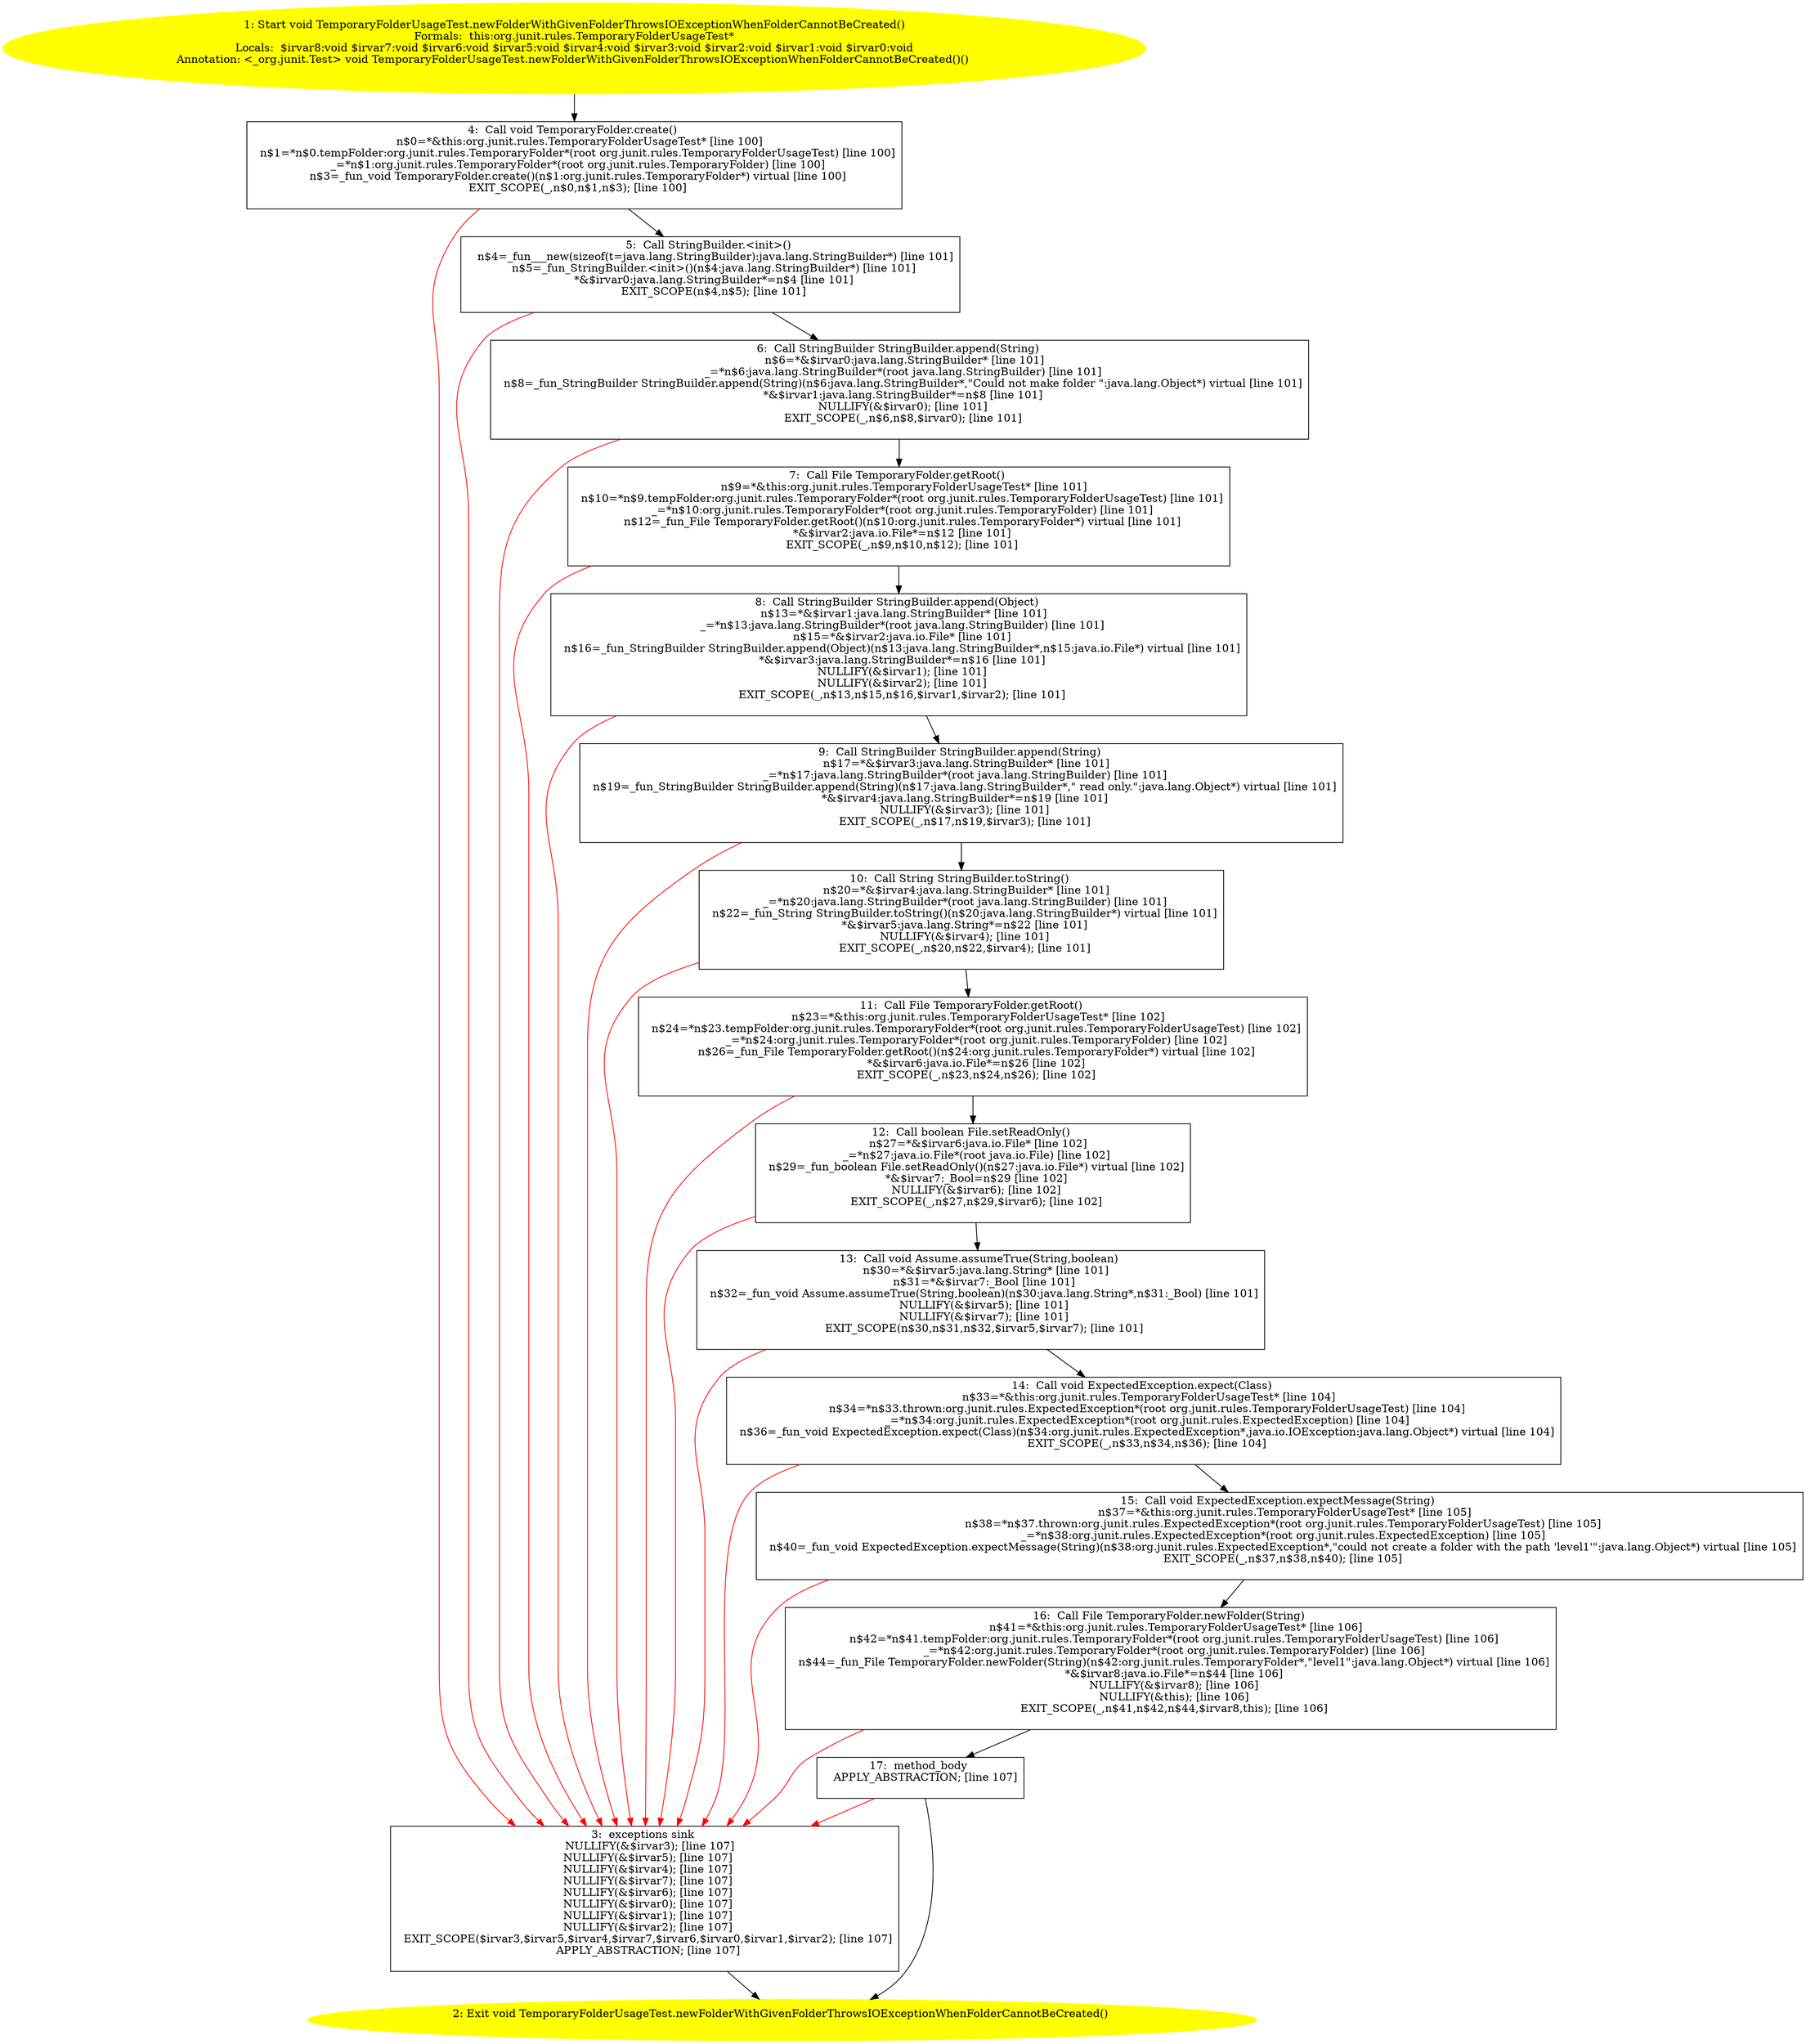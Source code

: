 /* @generated */
digraph cfg {
"org.junit.rules.TemporaryFolderUsageTest.newFolderWithGivenFolderThrowsIOExceptionWhenFolderCannotBe.95a41161563fe441e1b203ff379c1906_1" [label="1: Start void TemporaryFolderUsageTest.newFolderWithGivenFolderThrowsIOExceptionWhenFolderCannotBeCreated()\nFormals:  this:org.junit.rules.TemporaryFolderUsageTest*\nLocals:  $irvar8:void $irvar7:void $irvar6:void $irvar5:void $irvar4:void $irvar3:void $irvar2:void $irvar1:void $irvar0:void\nAnnotation: <_org.junit.Test> void TemporaryFolderUsageTest.newFolderWithGivenFolderThrowsIOExceptionWhenFolderCannotBeCreated()() \n  " color=yellow style=filled]
	

	 "org.junit.rules.TemporaryFolderUsageTest.newFolderWithGivenFolderThrowsIOExceptionWhenFolderCannotBe.95a41161563fe441e1b203ff379c1906_1" -> "org.junit.rules.TemporaryFolderUsageTest.newFolderWithGivenFolderThrowsIOExceptionWhenFolderCannotBe.95a41161563fe441e1b203ff379c1906_4" ;
"org.junit.rules.TemporaryFolderUsageTest.newFolderWithGivenFolderThrowsIOExceptionWhenFolderCannotBe.95a41161563fe441e1b203ff379c1906_2" [label="2: Exit void TemporaryFolderUsageTest.newFolderWithGivenFolderThrowsIOExceptionWhenFolderCannotBeCreated() \n  " color=yellow style=filled]
	

"org.junit.rules.TemporaryFolderUsageTest.newFolderWithGivenFolderThrowsIOExceptionWhenFolderCannotBe.95a41161563fe441e1b203ff379c1906_3" [label="3:  exceptions sink \n   NULLIFY(&$irvar3); [line 107]\n  NULLIFY(&$irvar5); [line 107]\n  NULLIFY(&$irvar4); [line 107]\n  NULLIFY(&$irvar7); [line 107]\n  NULLIFY(&$irvar6); [line 107]\n  NULLIFY(&$irvar0); [line 107]\n  NULLIFY(&$irvar1); [line 107]\n  NULLIFY(&$irvar2); [line 107]\n  EXIT_SCOPE($irvar3,$irvar5,$irvar4,$irvar7,$irvar6,$irvar0,$irvar1,$irvar2); [line 107]\n  APPLY_ABSTRACTION; [line 107]\n " shape="box"]
	

	 "org.junit.rules.TemporaryFolderUsageTest.newFolderWithGivenFolderThrowsIOExceptionWhenFolderCannotBe.95a41161563fe441e1b203ff379c1906_3" -> "org.junit.rules.TemporaryFolderUsageTest.newFolderWithGivenFolderThrowsIOExceptionWhenFolderCannotBe.95a41161563fe441e1b203ff379c1906_2" ;
"org.junit.rules.TemporaryFolderUsageTest.newFolderWithGivenFolderThrowsIOExceptionWhenFolderCannotBe.95a41161563fe441e1b203ff379c1906_4" [label="4:  Call void TemporaryFolder.create() \n   n$0=*&this:org.junit.rules.TemporaryFolderUsageTest* [line 100]\n  n$1=*n$0.tempFolder:org.junit.rules.TemporaryFolder*(root org.junit.rules.TemporaryFolderUsageTest) [line 100]\n  _=*n$1:org.junit.rules.TemporaryFolder*(root org.junit.rules.TemporaryFolder) [line 100]\n  n$3=_fun_void TemporaryFolder.create()(n$1:org.junit.rules.TemporaryFolder*) virtual [line 100]\n  EXIT_SCOPE(_,n$0,n$1,n$3); [line 100]\n " shape="box"]
	

	 "org.junit.rules.TemporaryFolderUsageTest.newFolderWithGivenFolderThrowsIOExceptionWhenFolderCannotBe.95a41161563fe441e1b203ff379c1906_4" -> "org.junit.rules.TemporaryFolderUsageTest.newFolderWithGivenFolderThrowsIOExceptionWhenFolderCannotBe.95a41161563fe441e1b203ff379c1906_5" ;
	 "org.junit.rules.TemporaryFolderUsageTest.newFolderWithGivenFolderThrowsIOExceptionWhenFolderCannotBe.95a41161563fe441e1b203ff379c1906_4" -> "org.junit.rules.TemporaryFolderUsageTest.newFolderWithGivenFolderThrowsIOExceptionWhenFolderCannotBe.95a41161563fe441e1b203ff379c1906_3" [color="red" ];
"org.junit.rules.TemporaryFolderUsageTest.newFolderWithGivenFolderThrowsIOExceptionWhenFolderCannotBe.95a41161563fe441e1b203ff379c1906_5" [label="5:  Call StringBuilder.<init>() \n   n$4=_fun___new(sizeof(t=java.lang.StringBuilder):java.lang.StringBuilder*) [line 101]\n  n$5=_fun_StringBuilder.<init>()(n$4:java.lang.StringBuilder*) [line 101]\n  *&$irvar0:java.lang.StringBuilder*=n$4 [line 101]\n  EXIT_SCOPE(n$4,n$5); [line 101]\n " shape="box"]
	

	 "org.junit.rules.TemporaryFolderUsageTest.newFolderWithGivenFolderThrowsIOExceptionWhenFolderCannotBe.95a41161563fe441e1b203ff379c1906_5" -> "org.junit.rules.TemporaryFolderUsageTest.newFolderWithGivenFolderThrowsIOExceptionWhenFolderCannotBe.95a41161563fe441e1b203ff379c1906_6" ;
	 "org.junit.rules.TemporaryFolderUsageTest.newFolderWithGivenFolderThrowsIOExceptionWhenFolderCannotBe.95a41161563fe441e1b203ff379c1906_5" -> "org.junit.rules.TemporaryFolderUsageTest.newFolderWithGivenFolderThrowsIOExceptionWhenFolderCannotBe.95a41161563fe441e1b203ff379c1906_3" [color="red" ];
"org.junit.rules.TemporaryFolderUsageTest.newFolderWithGivenFolderThrowsIOExceptionWhenFolderCannotBe.95a41161563fe441e1b203ff379c1906_6" [label="6:  Call StringBuilder StringBuilder.append(String) \n   n$6=*&$irvar0:java.lang.StringBuilder* [line 101]\n  _=*n$6:java.lang.StringBuilder*(root java.lang.StringBuilder) [line 101]\n  n$8=_fun_StringBuilder StringBuilder.append(String)(n$6:java.lang.StringBuilder*,\"Could not make folder \":java.lang.Object*) virtual [line 101]\n  *&$irvar1:java.lang.StringBuilder*=n$8 [line 101]\n  NULLIFY(&$irvar0); [line 101]\n  EXIT_SCOPE(_,n$6,n$8,$irvar0); [line 101]\n " shape="box"]
	

	 "org.junit.rules.TemporaryFolderUsageTest.newFolderWithGivenFolderThrowsIOExceptionWhenFolderCannotBe.95a41161563fe441e1b203ff379c1906_6" -> "org.junit.rules.TemporaryFolderUsageTest.newFolderWithGivenFolderThrowsIOExceptionWhenFolderCannotBe.95a41161563fe441e1b203ff379c1906_7" ;
	 "org.junit.rules.TemporaryFolderUsageTest.newFolderWithGivenFolderThrowsIOExceptionWhenFolderCannotBe.95a41161563fe441e1b203ff379c1906_6" -> "org.junit.rules.TemporaryFolderUsageTest.newFolderWithGivenFolderThrowsIOExceptionWhenFolderCannotBe.95a41161563fe441e1b203ff379c1906_3" [color="red" ];
"org.junit.rules.TemporaryFolderUsageTest.newFolderWithGivenFolderThrowsIOExceptionWhenFolderCannotBe.95a41161563fe441e1b203ff379c1906_7" [label="7:  Call File TemporaryFolder.getRoot() \n   n$9=*&this:org.junit.rules.TemporaryFolderUsageTest* [line 101]\n  n$10=*n$9.tempFolder:org.junit.rules.TemporaryFolder*(root org.junit.rules.TemporaryFolderUsageTest) [line 101]\n  _=*n$10:org.junit.rules.TemporaryFolder*(root org.junit.rules.TemporaryFolder) [line 101]\n  n$12=_fun_File TemporaryFolder.getRoot()(n$10:org.junit.rules.TemporaryFolder*) virtual [line 101]\n  *&$irvar2:java.io.File*=n$12 [line 101]\n  EXIT_SCOPE(_,n$9,n$10,n$12); [line 101]\n " shape="box"]
	

	 "org.junit.rules.TemporaryFolderUsageTest.newFolderWithGivenFolderThrowsIOExceptionWhenFolderCannotBe.95a41161563fe441e1b203ff379c1906_7" -> "org.junit.rules.TemporaryFolderUsageTest.newFolderWithGivenFolderThrowsIOExceptionWhenFolderCannotBe.95a41161563fe441e1b203ff379c1906_8" ;
	 "org.junit.rules.TemporaryFolderUsageTest.newFolderWithGivenFolderThrowsIOExceptionWhenFolderCannotBe.95a41161563fe441e1b203ff379c1906_7" -> "org.junit.rules.TemporaryFolderUsageTest.newFolderWithGivenFolderThrowsIOExceptionWhenFolderCannotBe.95a41161563fe441e1b203ff379c1906_3" [color="red" ];
"org.junit.rules.TemporaryFolderUsageTest.newFolderWithGivenFolderThrowsIOExceptionWhenFolderCannotBe.95a41161563fe441e1b203ff379c1906_8" [label="8:  Call StringBuilder StringBuilder.append(Object) \n   n$13=*&$irvar1:java.lang.StringBuilder* [line 101]\n  _=*n$13:java.lang.StringBuilder*(root java.lang.StringBuilder) [line 101]\n  n$15=*&$irvar2:java.io.File* [line 101]\n  n$16=_fun_StringBuilder StringBuilder.append(Object)(n$13:java.lang.StringBuilder*,n$15:java.io.File*) virtual [line 101]\n  *&$irvar3:java.lang.StringBuilder*=n$16 [line 101]\n  NULLIFY(&$irvar1); [line 101]\n  NULLIFY(&$irvar2); [line 101]\n  EXIT_SCOPE(_,n$13,n$15,n$16,$irvar1,$irvar2); [line 101]\n " shape="box"]
	

	 "org.junit.rules.TemporaryFolderUsageTest.newFolderWithGivenFolderThrowsIOExceptionWhenFolderCannotBe.95a41161563fe441e1b203ff379c1906_8" -> "org.junit.rules.TemporaryFolderUsageTest.newFolderWithGivenFolderThrowsIOExceptionWhenFolderCannotBe.95a41161563fe441e1b203ff379c1906_9" ;
	 "org.junit.rules.TemporaryFolderUsageTest.newFolderWithGivenFolderThrowsIOExceptionWhenFolderCannotBe.95a41161563fe441e1b203ff379c1906_8" -> "org.junit.rules.TemporaryFolderUsageTest.newFolderWithGivenFolderThrowsIOExceptionWhenFolderCannotBe.95a41161563fe441e1b203ff379c1906_3" [color="red" ];
"org.junit.rules.TemporaryFolderUsageTest.newFolderWithGivenFolderThrowsIOExceptionWhenFolderCannotBe.95a41161563fe441e1b203ff379c1906_9" [label="9:  Call StringBuilder StringBuilder.append(String) \n   n$17=*&$irvar3:java.lang.StringBuilder* [line 101]\n  _=*n$17:java.lang.StringBuilder*(root java.lang.StringBuilder) [line 101]\n  n$19=_fun_StringBuilder StringBuilder.append(String)(n$17:java.lang.StringBuilder*,\" read only.\":java.lang.Object*) virtual [line 101]\n  *&$irvar4:java.lang.StringBuilder*=n$19 [line 101]\n  NULLIFY(&$irvar3); [line 101]\n  EXIT_SCOPE(_,n$17,n$19,$irvar3); [line 101]\n " shape="box"]
	

	 "org.junit.rules.TemporaryFolderUsageTest.newFolderWithGivenFolderThrowsIOExceptionWhenFolderCannotBe.95a41161563fe441e1b203ff379c1906_9" -> "org.junit.rules.TemporaryFolderUsageTest.newFolderWithGivenFolderThrowsIOExceptionWhenFolderCannotBe.95a41161563fe441e1b203ff379c1906_10" ;
	 "org.junit.rules.TemporaryFolderUsageTest.newFolderWithGivenFolderThrowsIOExceptionWhenFolderCannotBe.95a41161563fe441e1b203ff379c1906_9" -> "org.junit.rules.TemporaryFolderUsageTest.newFolderWithGivenFolderThrowsIOExceptionWhenFolderCannotBe.95a41161563fe441e1b203ff379c1906_3" [color="red" ];
"org.junit.rules.TemporaryFolderUsageTest.newFolderWithGivenFolderThrowsIOExceptionWhenFolderCannotBe.95a41161563fe441e1b203ff379c1906_10" [label="10:  Call String StringBuilder.toString() \n   n$20=*&$irvar4:java.lang.StringBuilder* [line 101]\n  _=*n$20:java.lang.StringBuilder*(root java.lang.StringBuilder) [line 101]\n  n$22=_fun_String StringBuilder.toString()(n$20:java.lang.StringBuilder*) virtual [line 101]\n  *&$irvar5:java.lang.String*=n$22 [line 101]\n  NULLIFY(&$irvar4); [line 101]\n  EXIT_SCOPE(_,n$20,n$22,$irvar4); [line 101]\n " shape="box"]
	

	 "org.junit.rules.TemporaryFolderUsageTest.newFolderWithGivenFolderThrowsIOExceptionWhenFolderCannotBe.95a41161563fe441e1b203ff379c1906_10" -> "org.junit.rules.TemporaryFolderUsageTest.newFolderWithGivenFolderThrowsIOExceptionWhenFolderCannotBe.95a41161563fe441e1b203ff379c1906_11" ;
	 "org.junit.rules.TemporaryFolderUsageTest.newFolderWithGivenFolderThrowsIOExceptionWhenFolderCannotBe.95a41161563fe441e1b203ff379c1906_10" -> "org.junit.rules.TemporaryFolderUsageTest.newFolderWithGivenFolderThrowsIOExceptionWhenFolderCannotBe.95a41161563fe441e1b203ff379c1906_3" [color="red" ];
"org.junit.rules.TemporaryFolderUsageTest.newFolderWithGivenFolderThrowsIOExceptionWhenFolderCannotBe.95a41161563fe441e1b203ff379c1906_11" [label="11:  Call File TemporaryFolder.getRoot() \n   n$23=*&this:org.junit.rules.TemporaryFolderUsageTest* [line 102]\n  n$24=*n$23.tempFolder:org.junit.rules.TemporaryFolder*(root org.junit.rules.TemporaryFolderUsageTest) [line 102]\n  _=*n$24:org.junit.rules.TemporaryFolder*(root org.junit.rules.TemporaryFolder) [line 102]\n  n$26=_fun_File TemporaryFolder.getRoot()(n$24:org.junit.rules.TemporaryFolder*) virtual [line 102]\n  *&$irvar6:java.io.File*=n$26 [line 102]\n  EXIT_SCOPE(_,n$23,n$24,n$26); [line 102]\n " shape="box"]
	

	 "org.junit.rules.TemporaryFolderUsageTest.newFolderWithGivenFolderThrowsIOExceptionWhenFolderCannotBe.95a41161563fe441e1b203ff379c1906_11" -> "org.junit.rules.TemporaryFolderUsageTest.newFolderWithGivenFolderThrowsIOExceptionWhenFolderCannotBe.95a41161563fe441e1b203ff379c1906_12" ;
	 "org.junit.rules.TemporaryFolderUsageTest.newFolderWithGivenFolderThrowsIOExceptionWhenFolderCannotBe.95a41161563fe441e1b203ff379c1906_11" -> "org.junit.rules.TemporaryFolderUsageTest.newFolderWithGivenFolderThrowsIOExceptionWhenFolderCannotBe.95a41161563fe441e1b203ff379c1906_3" [color="red" ];
"org.junit.rules.TemporaryFolderUsageTest.newFolderWithGivenFolderThrowsIOExceptionWhenFolderCannotBe.95a41161563fe441e1b203ff379c1906_12" [label="12:  Call boolean File.setReadOnly() \n   n$27=*&$irvar6:java.io.File* [line 102]\n  _=*n$27:java.io.File*(root java.io.File) [line 102]\n  n$29=_fun_boolean File.setReadOnly()(n$27:java.io.File*) virtual [line 102]\n  *&$irvar7:_Bool=n$29 [line 102]\n  NULLIFY(&$irvar6); [line 102]\n  EXIT_SCOPE(_,n$27,n$29,$irvar6); [line 102]\n " shape="box"]
	

	 "org.junit.rules.TemporaryFolderUsageTest.newFolderWithGivenFolderThrowsIOExceptionWhenFolderCannotBe.95a41161563fe441e1b203ff379c1906_12" -> "org.junit.rules.TemporaryFolderUsageTest.newFolderWithGivenFolderThrowsIOExceptionWhenFolderCannotBe.95a41161563fe441e1b203ff379c1906_13" ;
	 "org.junit.rules.TemporaryFolderUsageTest.newFolderWithGivenFolderThrowsIOExceptionWhenFolderCannotBe.95a41161563fe441e1b203ff379c1906_12" -> "org.junit.rules.TemporaryFolderUsageTest.newFolderWithGivenFolderThrowsIOExceptionWhenFolderCannotBe.95a41161563fe441e1b203ff379c1906_3" [color="red" ];
"org.junit.rules.TemporaryFolderUsageTest.newFolderWithGivenFolderThrowsIOExceptionWhenFolderCannotBe.95a41161563fe441e1b203ff379c1906_13" [label="13:  Call void Assume.assumeTrue(String,boolean) \n   n$30=*&$irvar5:java.lang.String* [line 101]\n  n$31=*&$irvar7:_Bool [line 101]\n  n$32=_fun_void Assume.assumeTrue(String,boolean)(n$30:java.lang.String*,n$31:_Bool) [line 101]\n  NULLIFY(&$irvar5); [line 101]\n  NULLIFY(&$irvar7); [line 101]\n  EXIT_SCOPE(n$30,n$31,n$32,$irvar5,$irvar7); [line 101]\n " shape="box"]
	

	 "org.junit.rules.TemporaryFolderUsageTest.newFolderWithGivenFolderThrowsIOExceptionWhenFolderCannotBe.95a41161563fe441e1b203ff379c1906_13" -> "org.junit.rules.TemporaryFolderUsageTest.newFolderWithGivenFolderThrowsIOExceptionWhenFolderCannotBe.95a41161563fe441e1b203ff379c1906_14" ;
	 "org.junit.rules.TemporaryFolderUsageTest.newFolderWithGivenFolderThrowsIOExceptionWhenFolderCannotBe.95a41161563fe441e1b203ff379c1906_13" -> "org.junit.rules.TemporaryFolderUsageTest.newFolderWithGivenFolderThrowsIOExceptionWhenFolderCannotBe.95a41161563fe441e1b203ff379c1906_3" [color="red" ];
"org.junit.rules.TemporaryFolderUsageTest.newFolderWithGivenFolderThrowsIOExceptionWhenFolderCannotBe.95a41161563fe441e1b203ff379c1906_14" [label="14:  Call void ExpectedException.expect(Class) \n   n$33=*&this:org.junit.rules.TemporaryFolderUsageTest* [line 104]\n  n$34=*n$33.thrown:org.junit.rules.ExpectedException*(root org.junit.rules.TemporaryFolderUsageTest) [line 104]\n  _=*n$34:org.junit.rules.ExpectedException*(root org.junit.rules.ExpectedException) [line 104]\n  n$36=_fun_void ExpectedException.expect(Class)(n$34:org.junit.rules.ExpectedException*,java.io.IOException:java.lang.Object*) virtual [line 104]\n  EXIT_SCOPE(_,n$33,n$34,n$36); [line 104]\n " shape="box"]
	

	 "org.junit.rules.TemporaryFolderUsageTest.newFolderWithGivenFolderThrowsIOExceptionWhenFolderCannotBe.95a41161563fe441e1b203ff379c1906_14" -> "org.junit.rules.TemporaryFolderUsageTest.newFolderWithGivenFolderThrowsIOExceptionWhenFolderCannotBe.95a41161563fe441e1b203ff379c1906_15" ;
	 "org.junit.rules.TemporaryFolderUsageTest.newFolderWithGivenFolderThrowsIOExceptionWhenFolderCannotBe.95a41161563fe441e1b203ff379c1906_14" -> "org.junit.rules.TemporaryFolderUsageTest.newFolderWithGivenFolderThrowsIOExceptionWhenFolderCannotBe.95a41161563fe441e1b203ff379c1906_3" [color="red" ];
"org.junit.rules.TemporaryFolderUsageTest.newFolderWithGivenFolderThrowsIOExceptionWhenFolderCannotBe.95a41161563fe441e1b203ff379c1906_15" [label="15:  Call void ExpectedException.expectMessage(String) \n   n$37=*&this:org.junit.rules.TemporaryFolderUsageTest* [line 105]\n  n$38=*n$37.thrown:org.junit.rules.ExpectedException*(root org.junit.rules.TemporaryFolderUsageTest) [line 105]\n  _=*n$38:org.junit.rules.ExpectedException*(root org.junit.rules.ExpectedException) [line 105]\n  n$40=_fun_void ExpectedException.expectMessage(String)(n$38:org.junit.rules.ExpectedException*,\"could not create a folder with the path 'level1'\":java.lang.Object*) virtual [line 105]\n  EXIT_SCOPE(_,n$37,n$38,n$40); [line 105]\n " shape="box"]
	

	 "org.junit.rules.TemporaryFolderUsageTest.newFolderWithGivenFolderThrowsIOExceptionWhenFolderCannotBe.95a41161563fe441e1b203ff379c1906_15" -> "org.junit.rules.TemporaryFolderUsageTest.newFolderWithGivenFolderThrowsIOExceptionWhenFolderCannotBe.95a41161563fe441e1b203ff379c1906_16" ;
	 "org.junit.rules.TemporaryFolderUsageTest.newFolderWithGivenFolderThrowsIOExceptionWhenFolderCannotBe.95a41161563fe441e1b203ff379c1906_15" -> "org.junit.rules.TemporaryFolderUsageTest.newFolderWithGivenFolderThrowsIOExceptionWhenFolderCannotBe.95a41161563fe441e1b203ff379c1906_3" [color="red" ];
"org.junit.rules.TemporaryFolderUsageTest.newFolderWithGivenFolderThrowsIOExceptionWhenFolderCannotBe.95a41161563fe441e1b203ff379c1906_16" [label="16:  Call File TemporaryFolder.newFolder(String) \n   n$41=*&this:org.junit.rules.TemporaryFolderUsageTest* [line 106]\n  n$42=*n$41.tempFolder:org.junit.rules.TemporaryFolder*(root org.junit.rules.TemporaryFolderUsageTest) [line 106]\n  _=*n$42:org.junit.rules.TemporaryFolder*(root org.junit.rules.TemporaryFolder) [line 106]\n  n$44=_fun_File TemporaryFolder.newFolder(String)(n$42:org.junit.rules.TemporaryFolder*,\"level1\":java.lang.Object*) virtual [line 106]\n  *&$irvar8:java.io.File*=n$44 [line 106]\n  NULLIFY(&$irvar8); [line 106]\n  NULLIFY(&this); [line 106]\n  EXIT_SCOPE(_,n$41,n$42,n$44,$irvar8,this); [line 106]\n " shape="box"]
	

	 "org.junit.rules.TemporaryFolderUsageTest.newFolderWithGivenFolderThrowsIOExceptionWhenFolderCannotBe.95a41161563fe441e1b203ff379c1906_16" -> "org.junit.rules.TemporaryFolderUsageTest.newFolderWithGivenFolderThrowsIOExceptionWhenFolderCannotBe.95a41161563fe441e1b203ff379c1906_17" ;
	 "org.junit.rules.TemporaryFolderUsageTest.newFolderWithGivenFolderThrowsIOExceptionWhenFolderCannotBe.95a41161563fe441e1b203ff379c1906_16" -> "org.junit.rules.TemporaryFolderUsageTest.newFolderWithGivenFolderThrowsIOExceptionWhenFolderCannotBe.95a41161563fe441e1b203ff379c1906_3" [color="red" ];
"org.junit.rules.TemporaryFolderUsageTest.newFolderWithGivenFolderThrowsIOExceptionWhenFolderCannotBe.95a41161563fe441e1b203ff379c1906_17" [label="17:  method_body \n   APPLY_ABSTRACTION; [line 107]\n " shape="box"]
	

	 "org.junit.rules.TemporaryFolderUsageTest.newFolderWithGivenFolderThrowsIOExceptionWhenFolderCannotBe.95a41161563fe441e1b203ff379c1906_17" -> "org.junit.rules.TemporaryFolderUsageTest.newFolderWithGivenFolderThrowsIOExceptionWhenFolderCannotBe.95a41161563fe441e1b203ff379c1906_2" ;
	 "org.junit.rules.TemporaryFolderUsageTest.newFolderWithGivenFolderThrowsIOExceptionWhenFolderCannotBe.95a41161563fe441e1b203ff379c1906_17" -> "org.junit.rules.TemporaryFolderUsageTest.newFolderWithGivenFolderThrowsIOExceptionWhenFolderCannotBe.95a41161563fe441e1b203ff379c1906_3" [color="red" ];
}

